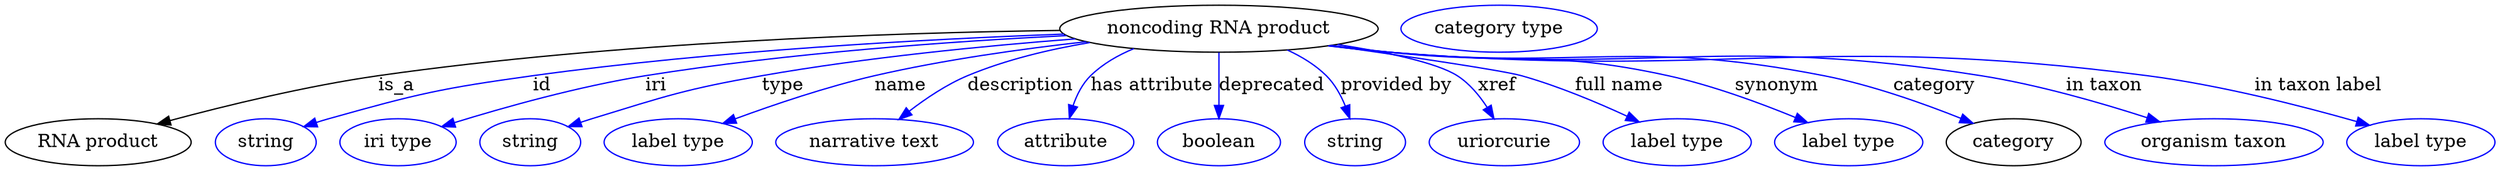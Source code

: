 digraph {
	graph [bb="0,0,1898.4,123"];
	node [label="\N"];
	"noncoding RNA product"	[height=0.5,
		label="noncoding RNA product",
		pos="924.84,105",
		width=3.3761];
	"RNA product"	[height=0.5,
		pos="70.844,18",
		width=1.9679];
	"noncoding RNA product" -> "RNA product"	[label=is_a,
		lp="297.84,61.5",
		pos="e,115.69,31.961 803.42,103.71 674.04,101.93 463.53,94.79 283.84,69 229.37,61.181 168.33,46.197 125.6,34.663"];
	id	[color=blue,
		height=0.5,
		label=string,
		pos="197.84,18",
		width=1.0652];
	"noncoding RNA product" -> id	[color=blue,
		label=id,
		lp="408.84,61.5",
		pos="e,226.84,29.96 806.48,100.86 700.16,96.903 539.98,88.135 401.84,69 331.65,59.276 314.06,55.205 245.84,36 242.74,35.126 239.54,34.155 \
236.34,33.133",
		style=solid];
	iri	[color=blue,
		height=0.5,
		label="iri type",
		pos="298.84,18",
		width=1.2277];
	"noncoding RNA product" -> iri	[color=blue,
		label=iri,
		lp="495.84,61.5",
		pos="e,332.21,29.976 808.31,99.734 719.92,95.275 595.67,86.383 487.84,69 436.94,60.793 379.89,44.718 341.92,33.003",
		style=solid];
	type	[color=blue,
		height=0.5,
		label=string,
		pos="399.84,18",
		width=1.0652];
	"noncoding RNA product" -> type	[color=blue,
		label=type,
		lp="592.84,61.5",
		pos="e,428.78,29.97 815.34,97.17 746.52,91.847 656.08,82.962 576.84,69 518.14,58.656 503.83,53.492 446.84,36 444.08,35.153 441.25,34.238 \
438.4,33.289",
		style=solid];
	name	[color=blue,
		height=0.5,
		label="label type",
		pos="512.84,18",
		width=1.5707];
	"noncoding RNA product" -> name	[color=blue,
		label=name,
		lp="682.84,61.5",
		pos="e,546.87,32.396 823.58,94.985 774.63,89.484 715.27,81.124 662.84,69 626.32,60.553 586.08,46.89 556.48,35.979",
		style=solid];
	description	[color=blue,
		height=0.5,
		label="narrative text",
		pos="662.84,18",
		width=2.0943];
	"noncoding RNA product" -> description	[color=blue,
		label=description,
		lp="773.34,61.5",
		pos="e,681.08,35.476 825.75,94.435 795.14,89.256 761.86,81.279 732.84,69 717.2,62.38 701.64,51.771 689.17,42.026",
		style=solid];
	"has attribute"	[color=blue,
		height=0.5,
		label=attribute,
		pos="807.84,18",
		width=1.4443];
	"noncoding RNA product" -> "has attribute"	[color=blue,
		label="has attribute",
		lp="873.84,61.5",
		pos="e,810.62,36.309 859.88,89.755 847.79,84.763 836.07,78.042 826.84,69 820.53,62.808 816.28,54.3 813.44,46.058",
		style=solid];
	deprecated	[color=blue,
		height=0.5,
		label=boolean,
		pos="924.84,18",
		width=1.2999];
	"noncoding RNA product" -> deprecated	[color=blue,
		label=deprecated,
		lp="965.34,61.5",
		pos="e,924.84,36.175 924.84,86.799 924.84,75.163 924.84,59.548 924.84,46.237",
		style=solid];
	"provided by"	[color=blue,
		height=0.5,
		label=string,
		pos="1027.8,18",
		width=1.0652];
	"noncoding RNA product" -> "provided by"	[color=blue,
		label="provided by",
		lp="1060.3,61.5",
		pos="e,1024.1,36.148 977.58,88.598 988.23,83.645 998.66,77.233 1006.8,69 1013.2,62.639 1017.7,54.089 1020.9,45.859",
		style=solid];
	xref	[color=blue,
		height=0.5,
		label=uriorcurie,
		pos="1141.8,18",
		width=1.5887];
	"noncoding RNA product" -> xref	[color=blue,
		label=xref,
		lp="1137.3,61.5",
		pos="e,1134.2,36.007 1015.5,93 1053,87.147 1091.3,79.062 1106.8,69 1116,63.036 1123.5,53.721 1129.2,44.74",
		style=solid];
	"full name"	[color=blue,
		height=0.5,
		label="label type",
		pos="1273.8,18",
		width=1.5707];
	"noncoding RNA product" -> "full name"	[color=blue,
		label="full name",
		lp="1229.3,61.5",
		pos="e,1245,33.634 1010.1,92.134 1070,83.624 1141.7,72.987 1155.8,69 1183.4,61.213 1213,48.628 1235.7,38.033",
		style=solid];
	synonym	[color=blue,
		height=0.5,
		label="label type",
		pos="1404.8,18",
		width=1.5707];
	"noncoding RNA product" -> synonym	[color=blue,
		label=synonym,
		lp="1349.8,61.5",
		pos="e,1373.5,33.054 1010.8,92.202 1025.5,90.347 1040.6,88.537 1054.8,87 1148.9,76.867 1174.5,89.281 1266.8,69 1300.4,61.626 1336.9,48.135 \
1364,37.024",
		style=solid];
	category	[height=0.5,
		pos="1530.8,18",
		width=1.4263];
	"noncoding RNA product" -> category	[color=blue,
		label=category,
		lp="1470.3,61.5",
		pos="e,1499.9,32.507 1009.4,92.006 1024.5,90.128 1040.1,88.362 1054.8,87 1201.5,73.439 1241.3,97.286 1385.8,69 1422.2,61.881 1461.9,47.711 \
1490.6,36.269",
		style=solid];
	"in taxon"	[color=blue,
		height=0.5,
		label="organism taxon",
		pos="1683.8,18",
		width=2.3109];
	"noncoding RNA product" -> "in taxon"	[color=blue,
		label="in taxon",
		lp="1599.8,61.5",
		pos="e,1642.4,33.631 1008.6,91.914 1024,90.022 1039.9,88.275 1054.8,87 1254.7,69.977 1307.7,100.34 1505.8,69 1549.5,62.102 1597.6,48.179 \
1632.8,36.773",
		style=solid];
	"in taxon label"	[color=blue,
		height=0.5,
		label="label type",
		pos="1841.8,18",
		width=1.5707];
	"noncoding RNA product" -> "in taxon label"	[color=blue,
		label="in taxon label",
		lp="1763.3,61.5",
		pos="e,1802.6,31.017 1008.3,91.848 1023.7,89.951 1039.8,88.218 1054.8,87 1311,66.312 1378,102.05 1632.8,69 1688.5,61.782 1750.9,45.78 \
1792.9,33.811",
		style=solid];
	"named thing_category"	[color=blue,
		height=0.5,
		label="category type",
		pos="1138.8,105",
		width=2.0762];
}
